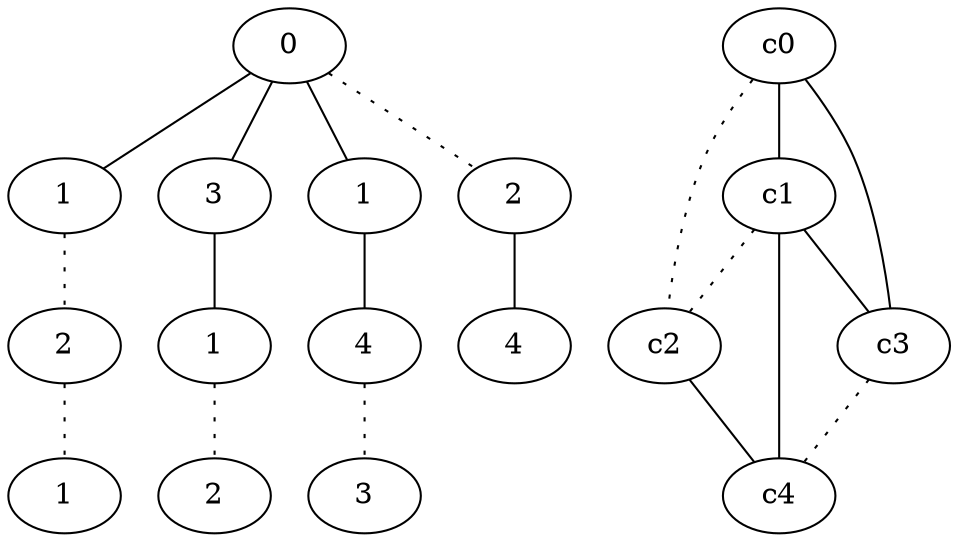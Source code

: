 graph {
a0[label=0];
a1[label=1];
a2[label=2];
a3[label=1];
a4[label=3];
a5[label=1];
a6[label=2];
a7[label=1];
a8[label=4];
a9[label=3];
a10[label=2];
a11[label=4];
a0 -- a1;
a0 -- a4;
a0 -- a7;
a0 -- a10 [style=dotted];
a1 -- a2 [style=dotted];
a2 -- a3 [style=dotted];
a4 -- a5;
a5 -- a6 [style=dotted];
a7 -- a8;
a8 -- a9 [style=dotted];
a10 -- a11;
c0 -- c1;
c0 -- c2 [style=dotted];
c0 -- c3;
c1 -- c2 [style=dotted];
c1 -- c3;
c1 -- c4;
c2 -- c4;
c3 -- c4 [style=dotted];
}
